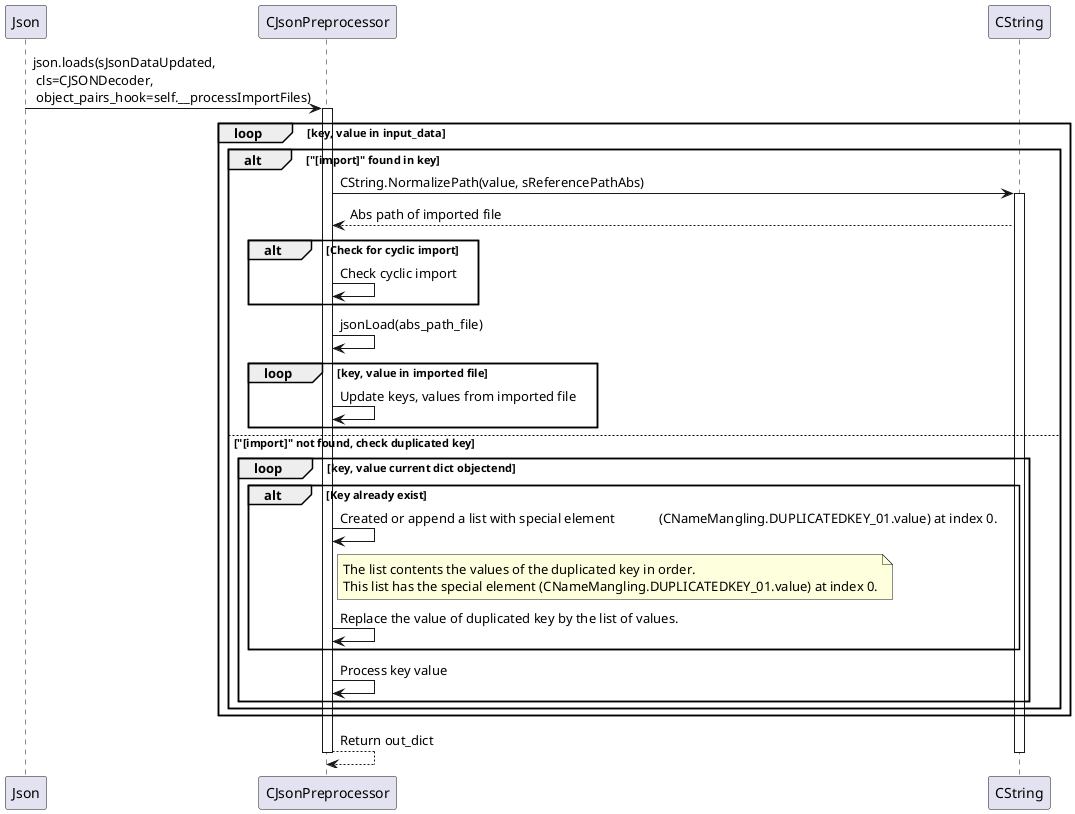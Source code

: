 @startuml

participant Json
participant CJsonPreprocessor
participant CString

Json -> CJsonPreprocessor: json.loads(sJsonDataUpdated,\n cls=CJSONDecoder, \n object_pairs_hook=self.__processImportFiles)
activate CJsonPreprocessor

loop key, value in input_data
alt "[import]" found in key
    CJsonPreprocessor -> CString: CString.NormalizePath(value, sReferencePathAbs)
    activate CString
    CString --> CJsonPreprocessor: Abs path of imported file

    alt Check for cyclic import
        CJsonPreprocessor -> CJsonPreprocessor: Check cyclic import
    end

    CJsonPreprocessor -> CJsonPreprocessor: jsonLoad(abs_path_file)
    loop key, value in imported file
    CJsonPreprocessor -> CJsonPreprocessor: Update keys, values from imported file
    end
else "[import]" not found, check duplicated key
    loop key, value current dict objectend
        alt Key already exist
            CJsonPreprocessor -> CJsonPreprocessor: Created or append a list with special element \
            (CNameMangling.DUPLICATEDKEY_01.value) at index 0.
            note right CJsonPreprocessor: The list contents the values of the duplicated key in order.\n\
This list has the special element (CNameMangling.DUPLICATEDKEY_01.value) at index 0.
            CJsonPreprocessor -> CJsonPreprocessor: Replace the value of duplicated key by the list of values.
        end
    CJsonPreprocessor -> CJsonPreprocessor: Process key value
    end
end

end

CJsonPreprocessor --> CJsonPreprocessor: Return out_dict

deactivate CString
deactivate CJsonPreprocessor

@enduml